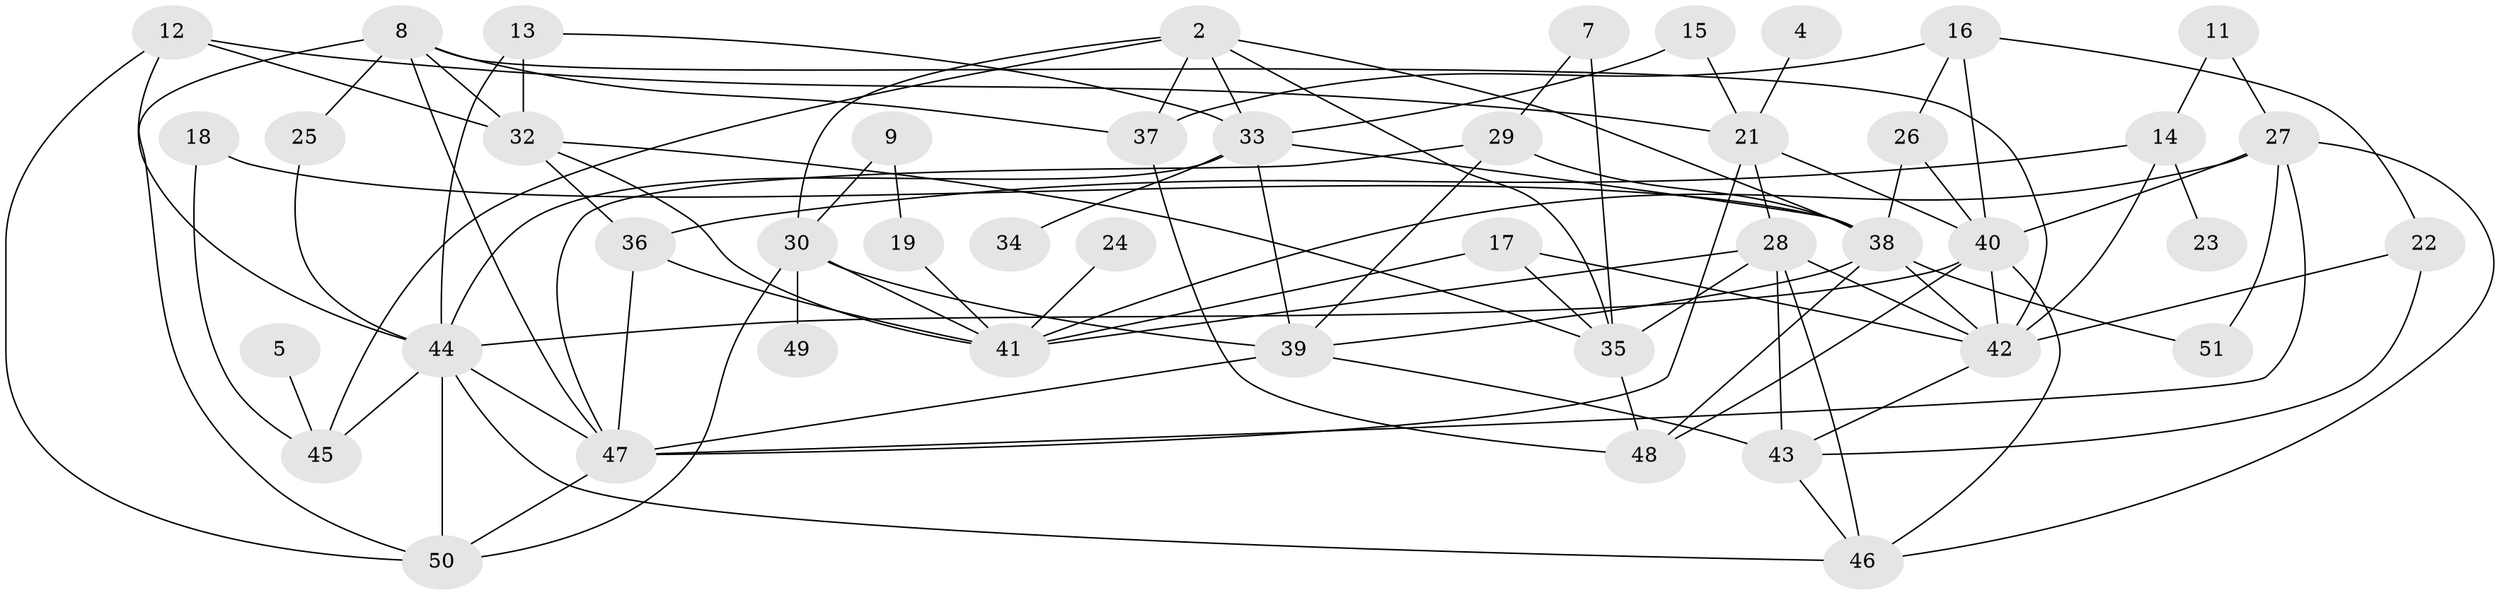 // original degree distribution, {0: 0.049019607843137254, 2: 0.20588235294117646, 4: 0.23529411764705882, 1: 0.10784313725490197, 5: 0.08823529411764706, 3: 0.27450980392156865, 6: 0.0196078431372549, 7: 0.0196078431372549}
// Generated by graph-tools (version 1.1) at 2025/49/03/09/25 03:49:14]
// undirected, 45 vertices, 96 edges
graph export_dot {
graph [start="1"]
  node [color=gray90,style=filled];
  2;
  4;
  5;
  7;
  8;
  9;
  11;
  12;
  13;
  14;
  15;
  16;
  17;
  18;
  19;
  21;
  22;
  23;
  24;
  25;
  26;
  27;
  28;
  29;
  30;
  32;
  33;
  34;
  35;
  36;
  37;
  38;
  39;
  40;
  41;
  42;
  43;
  44;
  45;
  46;
  47;
  48;
  49;
  50;
  51;
  2 -- 30 [weight=1.0];
  2 -- 33 [weight=1.0];
  2 -- 35 [weight=1.0];
  2 -- 37 [weight=1.0];
  2 -- 38 [weight=1.0];
  2 -- 45 [weight=1.0];
  4 -- 21 [weight=1.0];
  5 -- 45 [weight=1.0];
  7 -- 29 [weight=1.0];
  7 -- 35 [weight=2.0];
  8 -- 25 [weight=1.0];
  8 -- 32 [weight=1.0];
  8 -- 37 [weight=1.0];
  8 -- 42 [weight=1.0];
  8 -- 47 [weight=1.0];
  8 -- 50 [weight=1.0];
  9 -- 19 [weight=1.0];
  9 -- 30 [weight=1.0];
  11 -- 14 [weight=1.0];
  11 -- 27 [weight=1.0];
  12 -- 21 [weight=1.0];
  12 -- 32 [weight=1.0];
  12 -- 44 [weight=1.0];
  12 -- 50 [weight=1.0];
  13 -- 32 [weight=1.0];
  13 -- 33 [weight=1.0];
  13 -- 44 [weight=1.0];
  14 -- 23 [weight=1.0];
  14 -- 36 [weight=1.0];
  14 -- 42 [weight=1.0];
  15 -- 21 [weight=1.0];
  15 -- 33 [weight=1.0];
  16 -- 22 [weight=1.0];
  16 -- 26 [weight=1.0];
  16 -- 37 [weight=1.0];
  16 -- 40 [weight=1.0];
  17 -- 35 [weight=1.0];
  17 -- 41 [weight=1.0];
  17 -- 42 [weight=1.0];
  18 -- 38 [weight=1.0];
  18 -- 45 [weight=1.0];
  19 -- 41 [weight=1.0];
  21 -- 28 [weight=1.0];
  21 -- 40 [weight=1.0];
  21 -- 47 [weight=1.0];
  22 -- 42 [weight=1.0];
  22 -- 43 [weight=1.0];
  24 -- 41 [weight=1.0];
  25 -- 44 [weight=1.0];
  26 -- 38 [weight=1.0];
  26 -- 40 [weight=1.0];
  27 -- 40 [weight=1.0];
  27 -- 41 [weight=1.0];
  27 -- 46 [weight=1.0];
  27 -- 47 [weight=1.0];
  27 -- 51 [weight=1.0];
  28 -- 35 [weight=1.0];
  28 -- 41 [weight=1.0];
  28 -- 42 [weight=1.0];
  28 -- 43 [weight=1.0];
  28 -- 46 [weight=1.0];
  29 -- 38 [weight=1.0];
  29 -- 39 [weight=1.0];
  29 -- 47 [weight=1.0];
  30 -- 39 [weight=1.0];
  30 -- 41 [weight=1.0];
  30 -- 49 [weight=1.0];
  30 -- 50 [weight=1.0];
  32 -- 35 [weight=1.0];
  32 -- 36 [weight=1.0];
  32 -- 41 [weight=1.0];
  33 -- 34 [weight=1.0];
  33 -- 38 [weight=1.0];
  33 -- 39 [weight=1.0];
  33 -- 44 [weight=1.0];
  35 -- 48 [weight=1.0];
  36 -- 41 [weight=1.0];
  36 -- 47 [weight=1.0];
  37 -- 48 [weight=1.0];
  38 -- 39 [weight=1.0];
  38 -- 42 [weight=1.0];
  38 -- 48 [weight=1.0];
  38 -- 51 [weight=1.0];
  39 -- 43 [weight=1.0];
  39 -- 47 [weight=1.0];
  40 -- 42 [weight=1.0];
  40 -- 44 [weight=1.0];
  40 -- 46 [weight=1.0];
  40 -- 48 [weight=1.0];
  42 -- 43 [weight=1.0];
  43 -- 46 [weight=1.0];
  44 -- 45 [weight=1.0];
  44 -- 46 [weight=1.0];
  44 -- 47 [weight=1.0];
  44 -- 50 [weight=1.0];
  47 -- 50 [weight=1.0];
}
